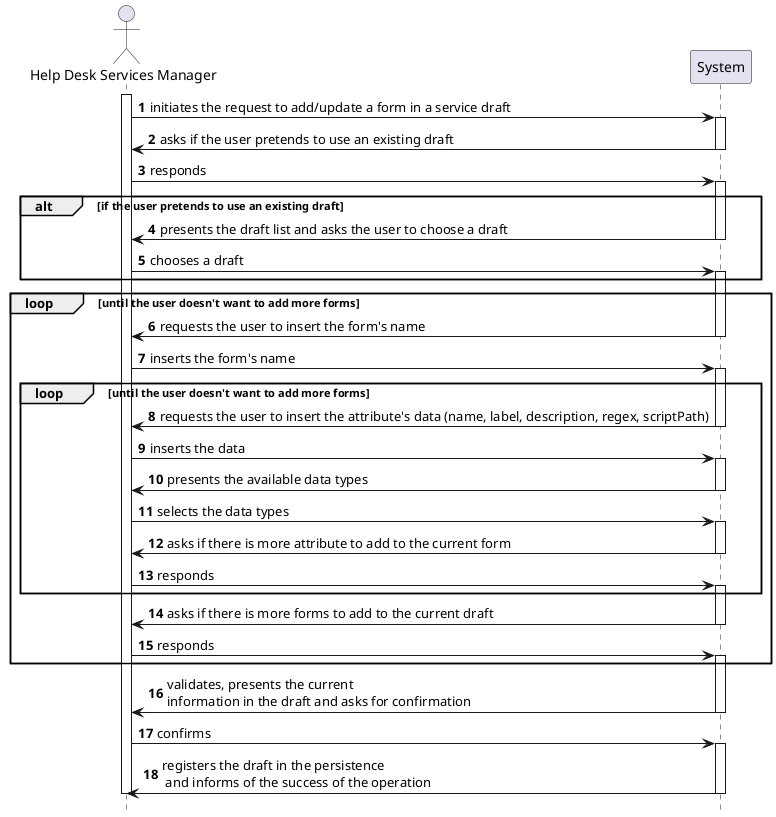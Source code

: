 @startuml
autonumber
hide footbox

actor "Help Desk Services Manager" as HSM
participant "System" as SYST

activate HSM

HSM -> SYST : initiates the request to add/update a form in a service draft
activate SYST

SYST -> HSM : asks if the user pretends to use an existing draft
deactivate SYST

HSM -> SYST : responds
activate SYST

alt if the user pretends to use an existing draft

SYST -> HSM : presents the draft list and asks the user to choose a draft
deactivate SYST

HSM -> SYST : chooses a draft
activate SYST
end

loop until the user doesn't want to add more forms
SYST -> HSM : requests the user to insert the form's name
deactivate SYST

HSM -> SYST : inserts the form's name
activate SYST

loop until the user doesn't want to add more forms
SYST -> HSM : requests the user to insert the attribute's data (name, label, description, regex, scriptPath)
deactivate SYST

HSM -> SYST : inserts the data
activate SYST

SYST -> HSM : presents the available data types
deactivate SYST

HSM -> SYST : selects the data types
activate SYST

SYST -> HSM : asks if there is more attribute to add to the current form
deactivate SYST

HSM -> SYST : responds
activate SYST
end

SYST -> HSM : asks if there is more forms to add to the current draft
deactivate SYST

HSM -> SYST : responds
activate SYST
end

SYST -> HSM : validates, presents the current \ninformation in the draft and asks for confirmation
deactivate SYST

HSM -> SYST : confirms
activate SYST

SYST -> HSM : registers the draft in the persistence\n and informs of the success of the operation
deactivate SYST
deactivate HSM

@enduml

